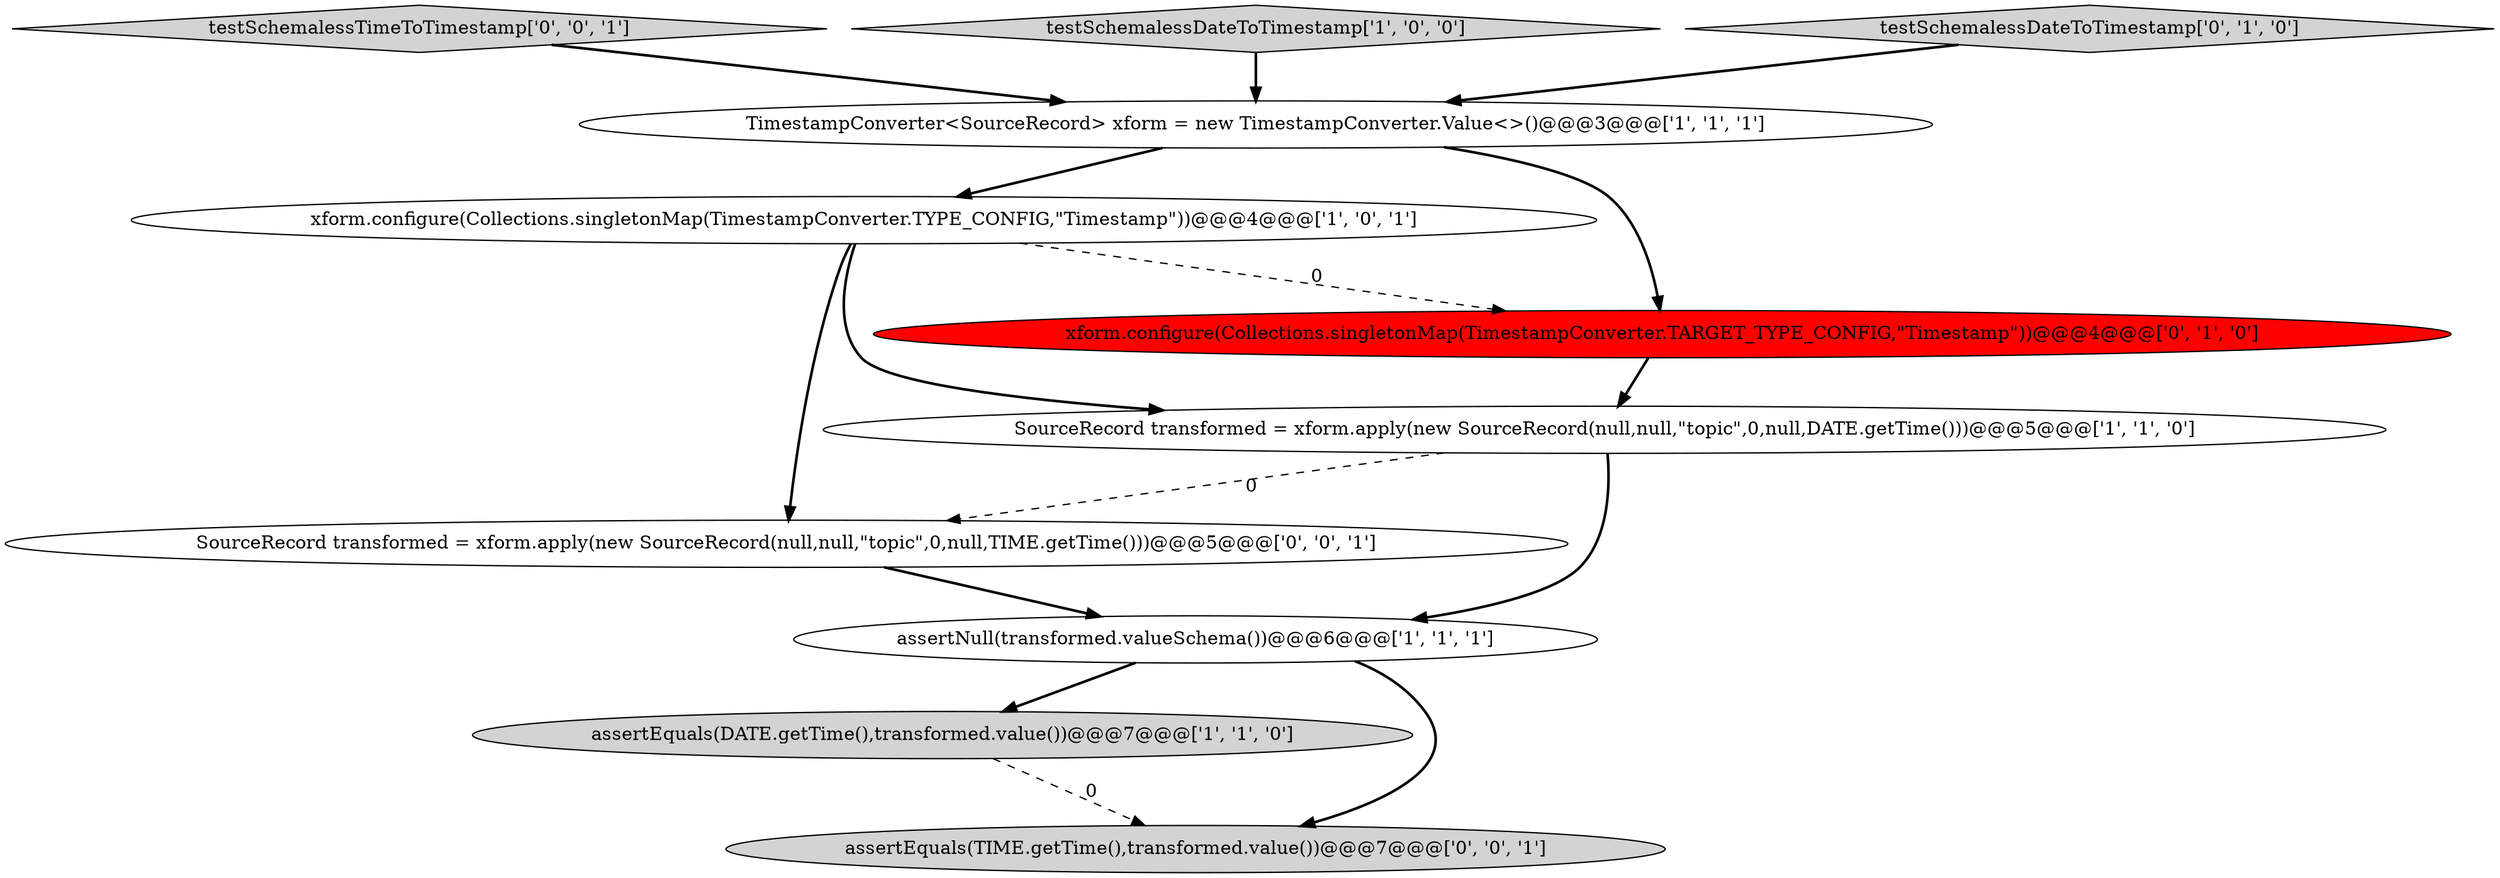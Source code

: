 digraph {
9 [style = filled, label = "SourceRecord transformed = xform.apply(new SourceRecord(null,null,\"topic\",0,null,TIME.getTime()))@@@5@@@['0', '0', '1']", fillcolor = white, shape = ellipse image = "AAA0AAABBB3BBB"];
10 [style = filled, label = "assertEquals(TIME.getTime(),transformed.value())@@@7@@@['0', '0', '1']", fillcolor = lightgray, shape = ellipse image = "AAA0AAABBB3BBB"];
1 [style = filled, label = "TimestampConverter<SourceRecord> xform = new TimestampConverter.Value<>()@@@3@@@['1', '1', '1']", fillcolor = white, shape = ellipse image = "AAA0AAABBB1BBB"];
3 [style = filled, label = "assertEquals(DATE.getTime(),transformed.value())@@@7@@@['1', '1', '0']", fillcolor = lightgray, shape = ellipse image = "AAA0AAABBB1BBB"];
8 [style = filled, label = "testSchemalessTimeToTimestamp['0', '0', '1']", fillcolor = lightgray, shape = diamond image = "AAA0AAABBB3BBB"];
2 [style = filled, label = "assertNull(transformed.valueSchema())@@@6@@@['1', '1', '1']", fillcolor = white, shape = ellipse image = "AAA0AAABBB1BBB"];
4 [style = filled, label = "xform.configure(Collections.singletonMap(TimestampConverter.TYPE_CONFIG,\"Timestamp\"))@@@4@@@['1', '0', '1']", fillcolor = white, shape = ellipse image = "AAA0AAABBB1BBB"];
6 [style = filled, label = "xform.configure(Collections.singletonMap(TimestampConverter.TARGET_TYPE_CONFIG,\"Timestamp\"))@@@4@@@['0', '1', '0']", fillcolor = red, shape = ellipse image = "AAA1AAABBB2BBB"];
5 [style = filled, label = "SourceRecord transformed = xform.apply(new SourceRecord(null,null,\"topic\",0,null,DATE.getTime()))@@@5@@@['1', '1', '0']", fillcolor = white, shape = ellipse image = "AAA0AAABBB1BBB"];
0 [style = filled, label = "testSchemalessDateToTimestamp['1', '0', '0']", fillcolor = lightgray, shape = diamond image = "AAA0AAABBB1BBB"];
7 [style = filled, label = "testSchemalessDateToTimestamp['0', '1', '0']", fillcolor = lightgray, shape = diamond image = "AAA0AAABBB2BBB"];
4->9 [style = bold, label=""];
8->1 [style = bold, label=""];
6->5 [style = bold, label=""];
5->2 [style = bold, label=""];
1->4 [style = bold, label=""];
5->9 [style = dashed, label="0"];
1->6 [style = bold, label=""];
7->1 [style = bold, label=""];
3->10 [style = dashed, label="0"];
4->6 [style = dashed, label="0"];
2->10 [style = bold, label=""];
9->2 [style = bold, label=""];
4->5 [style = bold, label=""];
0->1 [style = bold, label=""];
2->3 [style = bold, label=""];
}
